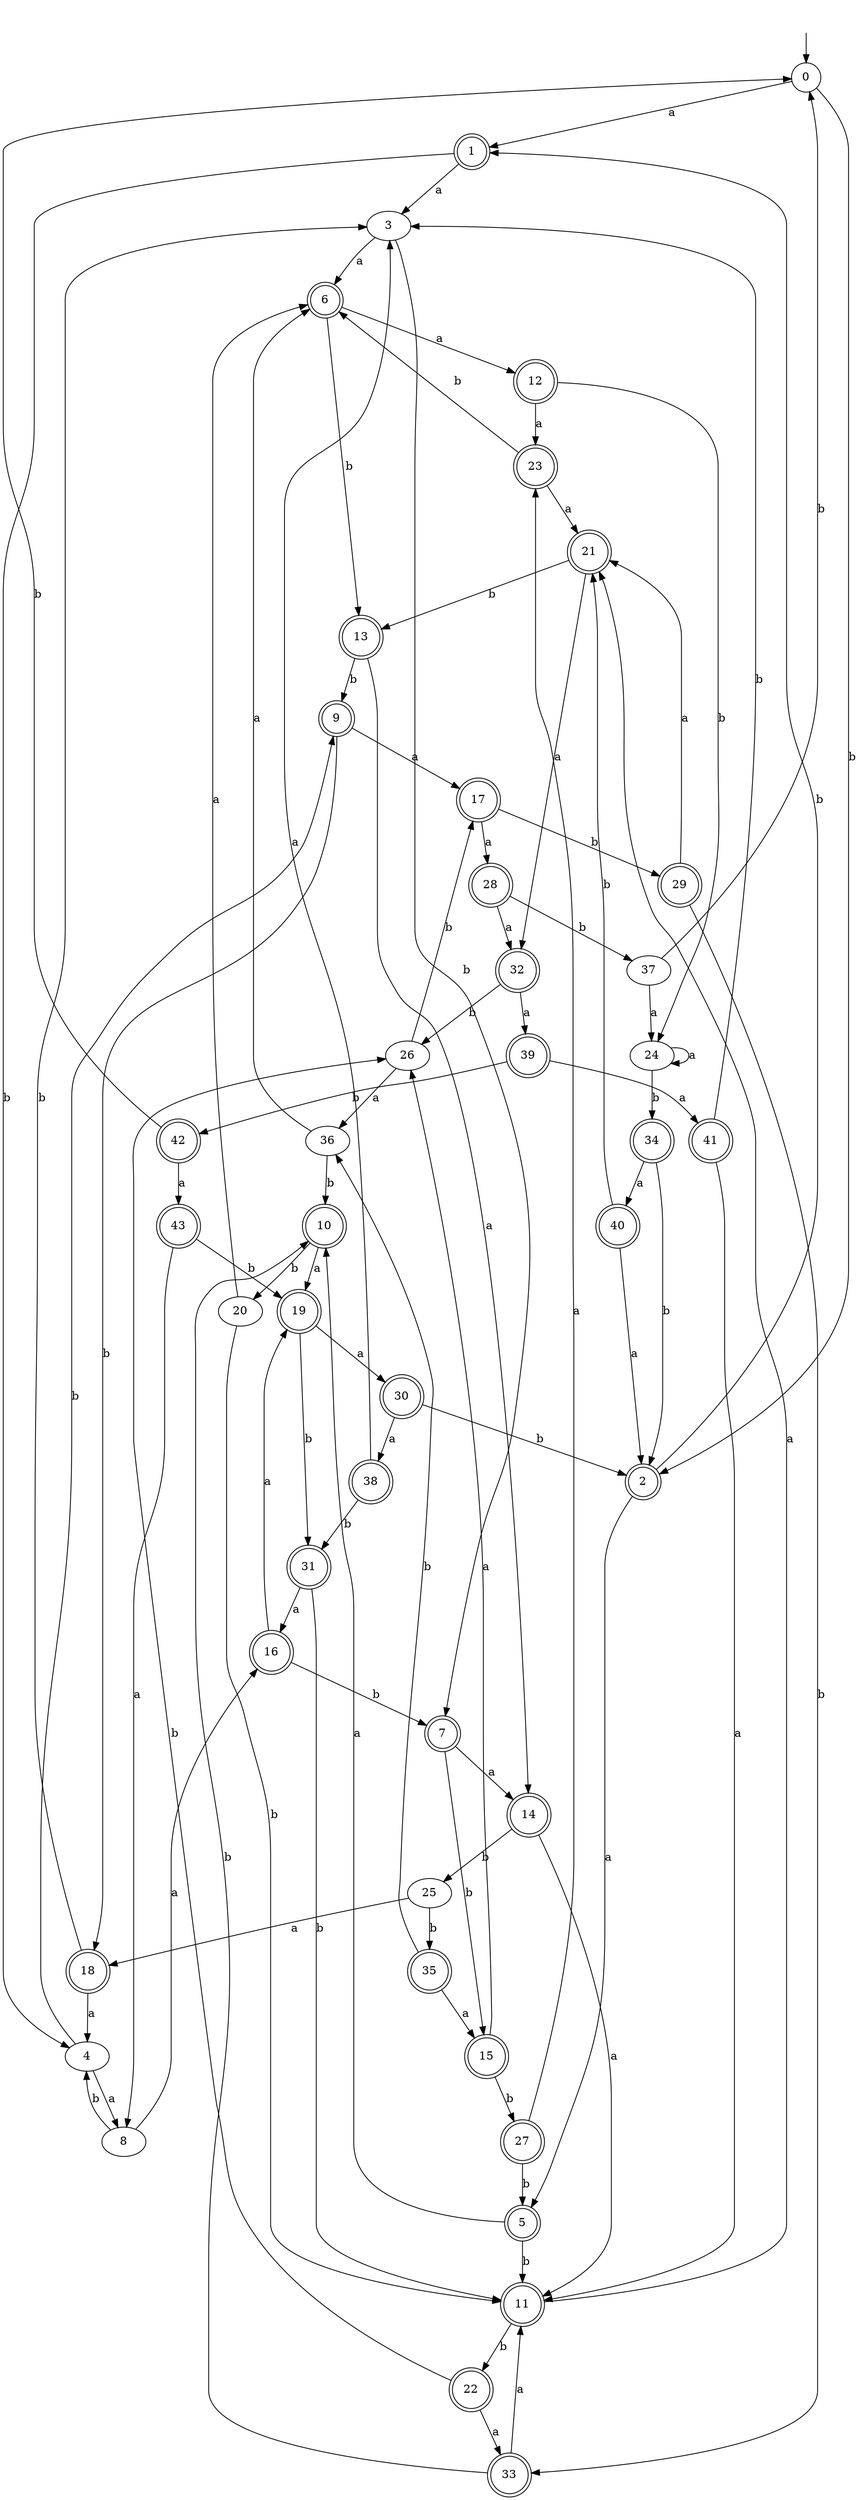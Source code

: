 digraph RandomDFA {
  __start0 [label="", shape=none];
  __start0 -> 0 [label=""];
  0 [shape=circle]
  0 -> 1 [label="a"]
  0 -> 2 [label="b"]
  1 [shape=doublecircle]
  1 -> 3 [label="a"]
  1 -> 4 [label="b"]
  2 [shape=doublecircle]
  2 -> 5 [label="a"]
  2 -> 1 [label="b"]
  3
  3 -> 6 [label="a"]
  3 -> 7 [label="b"]
  4
  4 -> 8 [label="a"]
  4 -> 9 [label="b"]
  5 [shape=doublecircle]
  5 -> 10 [label="a"]
  5 -> 11 [label="b"]
  6 [shape=doublecircle]
  6 -> 12 [label="a"]
  6 -> 13 [label="b"]
  7 [shape=doublecircle]
  7 -> 14 [label="a"]
  7 -> 15 [label="b"]
  8
  8 -> 16 [label="a"]
  8 -> 4 [label="b"]
  9 [shape=doublecircle]
  9 -> 17 [label="a"]
  9 -> 18 [label="b"]
  10 [shape=doublecircle]
  10 -> 19 [label="a"]
  10 -> 20 [label="b"]
  11 [shape=doublecircle]
  11 -> 21 [label="a"]
  11 -> 22 [label="b"]
  12 [shape=doublecircle]
  12 -> 23 [label="a"]
  12 -> 24 [label="b"]
  13 [shape=doublecircle]
  13 -> 14 [label="a"]
  13 -> 9 [label="b"]
  14 [shape=doublecircle]
  14 -> 11 [label="a"]
  14 -> 25 [label="b"]
  15 [shape=doublecircle]
  15 -> 26 [label="a"]
  15 -> 27 [label="b"]
  16 [shape=doublecircle]
  16 -> 19 [label="a"]
  16 -> 7 [label="b"]
  17 [shape=doublecircle]
  17 -> 28 [label="a"]
  17 -> 29 [label="b"]
  18 [shape=doublecircle]
  18 -> 4 [label="a"]
  18 -> 3 [label="b"]
  19 [shape=doublecircle]
  19 -> 30 [label="a"]
  19 -> 31 [label="b"]
  20
  20 -> 6 [label="a"]
  20 -> 11 [label="b"]
  21 [shape=doublecircle]
  21 -> 32 [label="a"]
  21 -> 13 [label="b"]
  22 [shape=doublecircle]
  22 -> 33 [label="a"]
  22 -> 26 [label="b"]
  23 [shape=doublecircle]
  23 -> 21 [label="a"]
  23 -> 6 [label="b"]
  24
  24 -> 24 [label="a"]
  24 -> 34 [label="b"]
  25
  25 -> 18 [label="a"]
  25 -> 35 [label="b"]
  26
  26 -> 36 [label="a"]
  26 -> 17 [label="b"]
  27 [shape=doublecircle]
  27 -> 23 [label="a"]
  27 -> 5 [label="b"]
  28 [shape=doublecircle]
  28 -> 32 [label="a"]
  28 -> 37 [label="b"]
  29 [shape=doublecircle]
  29 -> 21 [label="a"]
  29 -> 33 [label="b"]
  30 [shape=doublecircle]
  30 -> 38 [label="a"]
  30 -> 2 [label="b"]
  31 [shape=doublecircle]
  31 -> 16 [label="a"]
  31 -> 11 [label="b"]
  32 [shape=doublecircle]
  32 -> 39 [label="a"]
  32 -> 26 [label="b"]
  33 [shape=doublecircle]
  33 -> 11 [label="a"]
  33 -> 10 [label="b"]
  34 [shape=doublecircle]
  34 -> 40 [label="a"]
  34 -> 2 [label="b"]
  35 [shape=doublecircle]
  35 -> 15 [label="a"]
  35 -> 36 [label="b"]
  36
  36 -> 6 [label="a"]
  36 -> 10 [label="b"]
  37
  37 -> 24 [label="a"]
  37 -> 0 [label="b"]
  38 [shape=doublecircle]
  38 -> 3 [label="a"]
  38 -> 31 [label="b"]
  39 [shape=doublecircle]
  39 -> 41 [label="a"]
  39 -> 42 [label="b"]
  40 [shape=doublecircle]
  40 -> 2 [label="a"]
  40 -> 21 [label="b"]
  41 [shape=doublecircle]
  41 -> 11 [label="a"]
  41 -> 3 [label="b"]
  42 [shape=doublecircle]
  42 -> 43 [label="a"]
  42 -> 0 [label="b"]
  43 [shape=doublecircle]
  43 -> 8 [label="a"]
  43 -> 19 [label="b"]
}
